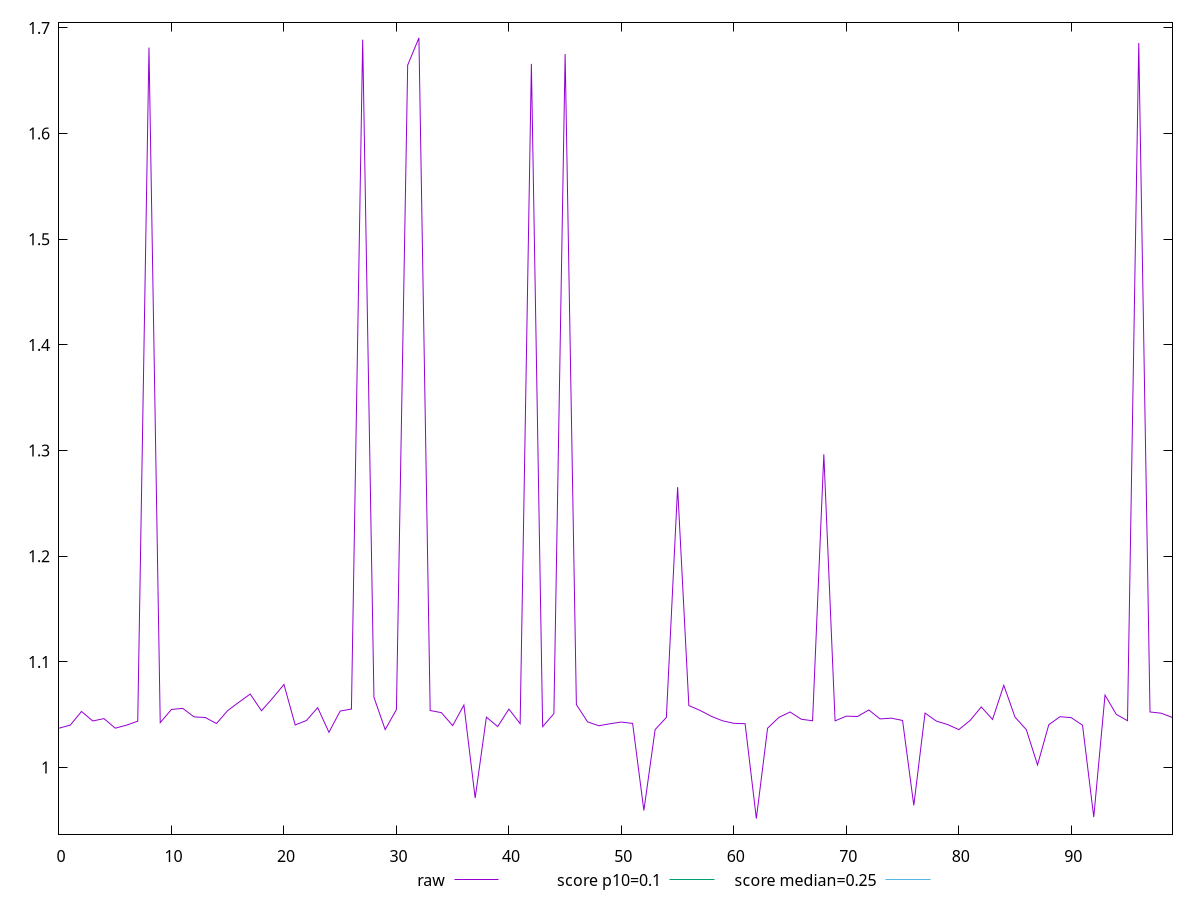reset

$raw <<EOF
0 1.037288244035509
1 1.040140823788113
2 1.053099808163113
3 1.0441168573167587
4 1.0463507440355089
5 1.037288244035509
6 1.040140823788113
7 1.0438932651943629
8 1.6814017808702255
9 1.0425348260667588
10 1.0550163120693632
11 1.056063675350613
12 1.0479864862230088
13 1.047402990129259
14 1.0416998651292588
15 1.0539665073818631
16 1.0618766636318628
17 1.0695988316006126
18 1.053795608944363
19 1.0657672479417588
20 1.0786735386318629
21 1.0403131463792588
22 1.044567093319363
23 1.0567047479417588
24 1.0333693508572048
25 1.0534967401292588
26 1.055365433163113
27 1.6888250800238715
28 1.066561722225613
29 1.0359308221605088
30 1.054945511288113
31 1.6647503729926214
32 1.6905228746202257
33 1.0540192010667588
34 1.051968419816759
35 1.0396832635667588
36 1.0591715855068629
37 0.9711907912360297
38 1.047736038631863
39 1.0388312127855088
40 1.0553507847256132
41 1.0415934605068629
42 1.6659476793077257
43 1.0387897088792588
44 1.0509690454271106
45 1.6752640855577257
46 1.059567093319363
47 1.0432281854417589
48 1.039588048723009
49 1.041498245663113
50 1.043090042538113
51 1.0418121698167588
52 0.9593621779547798
53 1.0359308221605088
54 1.047428421444363
55 1.2653882921006943
56 1.0586637730068629
57 1.054108108944363
58 1.048475784725613
59 1.044256017473009
60 1.041890294816759
61 1.041498245663113
62 0.9517913771735298
63 1.037288244035509
64 1.047438187069363
65 1.052616409725613
66 1.045723302629259
67 1.044313187069363
68 1.2964873610602485
69 1.0442179722256129
70 1.048671097225613
71 1.048346390194363
72 1.0545426792568628
73 1.046041702694363
74 1.0467838901943631
75 1.044586624569363
76 0.9641888381110297
77 1.051593460506863
78 1.044032425350613
79 1.040750158098009
80 1.0359308221605088
81 1.044532913631863
82 1.057372269100613
83 1.0455524041917588
84 1.0778825230068632
85 1.0476984002855088
86 1.0359308221605088
87 1.002523636288113
88 1.040545079973009
89 1.048168167538113
90 1.047235550350613
91 1.0401031854417588
92 0.9531487990485297
93 1.0685310978359646
94 1.050362991756863
95 1.044366898006863
96 1.6856815660264755
97 1.0526310581631129
98 1.051454300350613
99 1.047349279191759
EOF

set key outside below
set xrange [0:99]
set yrange [0.9370167472245958:1.7052975045691596]
set trange [0.9370167472245958:1.7052975045691596]
set terminal svg size 640, 500 enhanced background rgb 'white'
set output "report_00015_2021-02-09T16-11-33.973Z/cumulative-layout-shift/samples/pages+cached/raw/values.svg"

plot $raw title "raw" with line, \
     0.1 title "score p10=0.1", \
     0.25 title "score median=0.25"

reset
